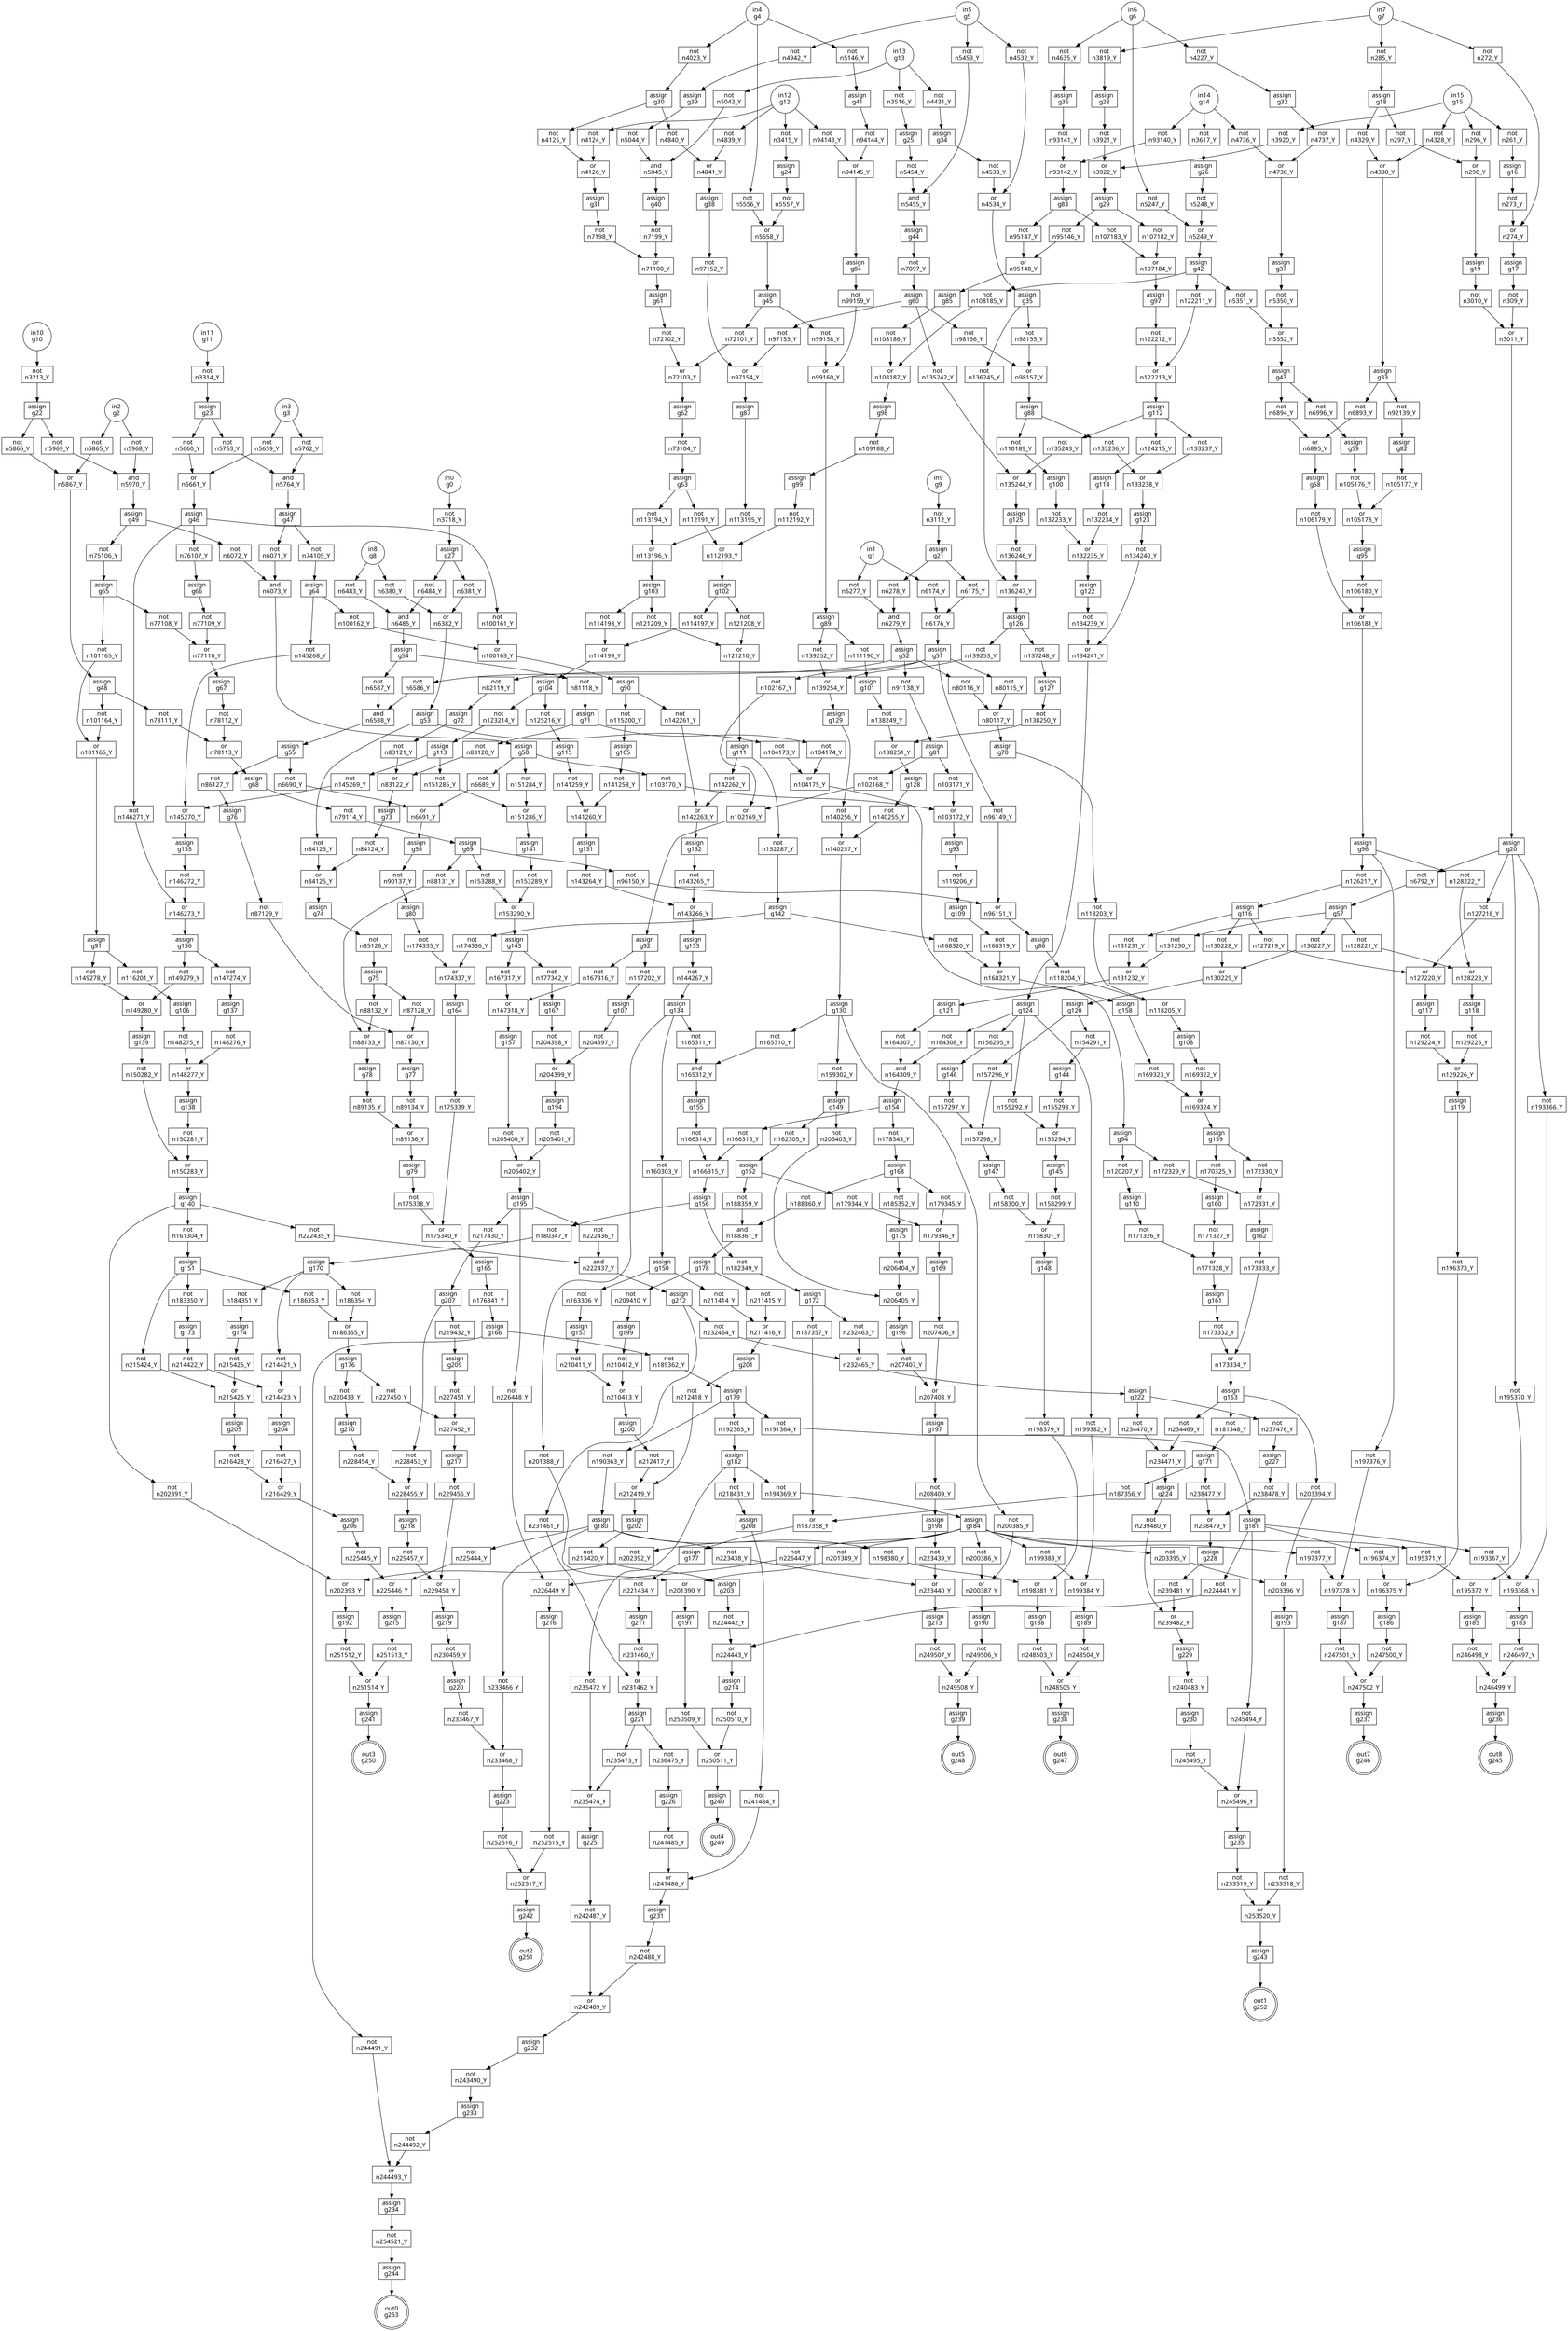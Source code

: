 digraph circuit {
    node[style=filled, fillcolor=white, shape=rect, fontname=geneva]
    g0 [label="in0\ng0", shape=circle, fillcolor=white]
    g1 [label="in1\ng1", shape=circle, fillcolor=white]
    g2 [label="in2\ng2", shape=circle, fillcolor=white]
    g3 [label="in3\ng3", shape=circle, fillcolor=white]
    g4 [label="in4\ng4", shape=circle, fillcolor=white]
    g5 [label="in5\ng5", shape=circle, fillcolor=white]
    g6 [label="in6\ng6", shape=circle, fillcolor=white]
    g7 [label="in7\ng7", shape=circle, fillcolor=white]
    g8 [label="in8\ng8", shape=circle, fillcolor=white]
    g9 [label="in9\ng9", shape=circle, fillcolor=white]
    g10 [label="in10\ng10", shape=circle, fillcolor=white]
    g11 [label="in11\ng11", shape=circle, fillcolor=white]
    g12 [label="in12\ng12", shape=circle, fillcolor=white]
    g13 [label="in13\ng13", shape=circle, fillcolor=white]
    g14 [label="in14\ng14", shape=circle, fillcolor=white]
    g15 [label="in15\ng15", shape=circle, fillcolor=white]
    n164309_Y [label="and\nn164309_Y", fillcolor=white]
    n164309_Y [label="and\nn164309_Y", fillcolor=white]
    n165312_Y [label="and\nn165312_Y", fillcolor=white]
    n165312_Y [label="and\nn165312_Y", fillcolor=white]
    n188361_Y [label="and\nn188361_Y", fillcolor=white]
    n188361_Y [label="and\nn188361_Y", fillcolor=white]
    n222437_Y [label="and\nn222437_Y", fillcolor=white]
    n222437_Y [label="and\nn222437_Y", fillcolor=white]
    n5045_Y [label="and\nn5045_Y", fillcolor=white]
    n5045_Y [label="and\nn5045_Y", fillcolor=white]
    n5455_Y [label="and\nn5455_Y", fillcolor=white]
    n5455_Y [label="and\nn5455_Y", fillcolor=white]
    n5764_Y [label="and\nn5764_Y", fillcolor=white]
    n5764_Y [label="and\nn5764_Y", fillcolor=white]
    n5970_Y [label="and\nn5970_Y", fillcolor=white]
    n5970_Y [label="and\nn5970_Y", fillcolor=white]
    n6073_Y [label="and\nn6073_Y", fillcolor=white]
    n6073_Y [label="and\nn6073_Y", fillcolor=white]
    n6279_Y [label="and\nn6279_Y", fillcolor=white]
    n6279_Y [label="and\nn6279_Y", fillcolor=white]
    n6485_Y [label="and\nn6485_Y", fillcolor=white]
    n6485_Y [label="and\nn6485_Y", fillcolor=white]
    n6588_Y [label="and\nn6588_Y", fillcolor=white]
    n6588_Y [label="and\nn6588_Y", fillcolor=white]
    n100161_Y [label="not\nn100161_Y", fillcolor=white]
    n100162_Y [label="not\nn100162_Y", fillcolor=white]
    n101164_Y [label="not\nn101164_Y", fillcolor=white]
    n101165_Y [label="not\nn101165_Y", fillcolor=white]
    n102167_Y [label="not\nn102167_Y", fillcolor=white]
    n102168_Y [label="not\nn102168_Y", fillcolor=white]
    n103170_Y [label="not\nn103170_Y", fillcolor=white]
    n103171_Y [label="not\nn103171_Y", fillcolor=white]
    n104173_Y [label="not\nn104173_Y", fillcolor=white]
    n104174_Y [label="not\nn104174_Y", fillcolor=white]
    n105176_Y [label="not\nn105176_Y", fillcolor=white]
    n105177_Y [label="not\nn105177_Y", fillcolor=white]
    n106179_Y [label="not\nn106179_Y", fillcolor=white]
    n106180_Y [label="not\nn106180_Y", fillcolor=white]
    n107182_Y [label="not\nn107182_Y", fillcolor=white]
    n107183_Y [label="not\nn107183_Y", fillcolor=white]
    n108185_Y [label="not\nn108185_Y", fillcolor=white]
    n108186_Y [label="not\nn108186_Y", fillcolor=white]
    n109188_Y [label="not\nn109188_Y", fillcolor=white]
    n110189_Y [label="not\nn110189_Y", fillcolor=white]
    n111190_Y [label="not\nn111190_Y", fillcolor=white]
    n112191_Y [label="not\nn112191_Y", fillcolor=white]
    n112192_Y [label="not\nn112192_Y", fillcolor=white]
    n113194_Y [label="not\nn113194_Y", fillcolor=white]
    n113195_Y [label="not\nn113195_Y", fillcolor=white]
    n114197_Y [label="not\nn114197_Y", fillcolor=white]
    n114198_Y [label="not\nn114198_Y", fillcolor=white]
    n115200_Y [label="not\nn115200_Y", fillcolor=white]
    n116201_Y [label="not\nn116201_Y", fillcolor=white]
    n117202_Y [label="not\nn117202_Y", fillcolor=white]
    n118203_Y [label="not\nn118203_Y", fillcolor=white]
    n118204_Y [label="not\nn118204_Y", fillcolor=white]
    n119206_Y [label="not\nn119206_Y", fillcolor=white]
    n120207_Y [label="not\nn120207_Y", fillcolor=white]
    n121208_Y [label="not\nn121208_Y", fillcolor=white]
    n121209_Y [label="not\nn121209_Y", fillcolor=white]
    n122211_Y [label="not\nn122211_Y", fillcolor=white]
    n122212_Y [label="not\nn122212_Y", fillcolor=white]
    n123214_Y [label="not\nn123214_Y", fillcolor=white]
    n124215_Y [label="not\nn124215_Y", fillcolor=white]
    n125216_Y [label="not\nn125216_Y", fillcolor=white]
    n126217_Y [label="not\nn126217_Y", fillcolor=white]
    n127218_Y [label="not\nn127218_Y", fillcolor=white]
    n127219_Y [label="not\nn127219_Y", fillcolor=white]
    n128221_Y [label="not\nn128221_Y", fillcolor=white]
    n128222_Y [label="not\nn128222_Y", fillcolor=white]
    n129224_Y [label="not\nn129224_Y", fillcolor=white]
    n129225_Y [label="not\nn129225_Y", fillcolor=white]
    n130227_Y [label="not\nn130227_Y", fillcolor=white]
    n130228_Y [label="not\nn130228_Y", fillcolor=white]
    n131230_Y [label="not\nn131230_Y", fillcolor=white]
    n131231_Y [label="not\nn131231_Y", fillcolor=white]
    n132233_Y [label="not\nn132233_Y", fillcolor=white]
    n132234_Y [label="not\nn132234_Y", fillcolor=white]
    n133236_Y [label="not\nn133236_Y", fillcolor=white]
    n133237_Y [label="not\nn133237_Y", fillcolor=white]
    n134239_Y [label="not\nn134239_Y", fillcolor=white]
    n134240_Y [label="not\nn134240_Y", fillcolor=white]
    n135242_Y [label="not\nn135242_Y", fillcolor=white]
    n135243_Y [label="not\nn135243_Y", fillcolor=white]
    n136245_Y [label="not\nn136245_Y", fillcolor=white]
    n136246_Y [label="not\nn136246_Y", fillcolor=white]
    n137248_Y [label="not\nn137248_Y", fillcolor=white]
    n138249_Y [label="not\nn138249_Y", fillcolor=white]
    n138250_Y [label="not\nn138250_Y", fillcolor=white]
    n139252_Y [label="not\nn139252_Y", fillcolor=white]
    n139253_Y [label="not\nn139253_Y", fillcolor=white]
    n140255_Y [label="not\nn140255_Y", fillcolor=white]
    n140256_Y [label="not\nn140256_Y", fillcolor=white]
    n141258_Y [label="not\nn141258_Y", fillcolor=white]
    n141259_Y [label="not\nn141259_Y", fillcolor=white]
    n142261_Y [label="not\nn142261_Y", fillcolor=white]
    n142262_Y [label="not\nn142262_Y", fillcolor=white]
    n143264_Y [label="not\nn143264_Y", fillcolor=white]
    n143265_Y [label="not\nn143265_Y", fillcolor=white]
    n144267_Y [label="not\nn144267_Y", fillcolor=white]
    n145268_Y [label="not\nn145268_Y", fillcolor=white]
    n145269_Y [label="not\nn145269_Y", fillcolor=white]
    n146271_Y [label="not\nn146271_Y", fillcolor=white]
    n146272_Y [label="not\nn146272_Y", fillcolor=white]
    n147274_Y [label="not\nn147274_Y", fillcolor=white]
    n148275_Y [label="not\nn148275_Y", fillcolor=white]
    n148276_Y [label="not\nn148276_Y", fillcolor=white]
    n149278_Y [label="not\nn149278_Y", fillcolor=white]
    n149279_Y [label="not\nn149279_Y", fillcolor=white]
    n150281_Y [label="not\nn150281_Y", fillcolor=white]
    n150282_Y [label="not\nn150282_Y", fillcolor=white]
    n151284_Y [label="not\nn151284_Y", fillcolor=white]
    n151285_Y [label="not\nn151285_Y", fillcolor=white]
    n152287_Y [label="not\nn152287_Y", fillcolor=white]
    n153288_Y [label="not\nn153288_Y", fillcolor=white]
    n153289_Y [label="not\nn153289_Y", fillcolor=white]
    n154291_Y [label="not\nn154291_Y", fillcolor=white]
    n155292_Y [label="not\nn155292_Y", fillcolor=white]
    n155293_Y [label="not\nn155293_Y", fillcolor=white]
    n156295_Y [label="not\nn156295_Y", fillcolor=white]
    n157296_Y [label="not\nn157296_Y", fillcolor=white]
    n157297_Y [label="not\nn157297_Y", fillcolor=white]
    n158299_Y [label="not\nn158299_Y", fillcolor=white]
    n158300_Y [label="not\nn158300_Y", fillcolor=white]
    n159302_Y [label="not\nn159302_Y", fillcolor=white]
    n160303_Y [label="not\nn160303_Y", fillcolor=white]
    n161304_Y [label="not\nn161304_Y", fillcolor=white]
    n162305_Y [label="not\nn162305_Y", fillcolor=white]
    n163306_Y [label="not\nn163306_Y", fillcolor=white]
    n164307_Y [label="not\nn164307_Y", fillcolor=white]
    n164308_Y [label="not\nn164308_Y", fillcolor=white]
    n165310_Y [label="not\nn165310_Y", fillcolor=white]
    n165311_Y [label="not\nn165311_Y", fillcolor=white]
    n166313_Y [label="not\nn166313_Y", fillcolor=white]
    n166314_Y [label="not\nn166314_Y", fillcolor=white]
    n167316_Y [label="not\nn167316_Y", fillcolor=white]
    n167317_Y [label="not\nn167317_Y", fillcolor=white]
    n168319_Y [label="not\nn168319_Y", fillcolor=white]
    n168320_Y [label="not\nn168320_Y", fillcolor=white]
    n169322_Y [label="not\nn169322_Y", fillcolor=white]
    n169323_Y [label="not\nn169323_Y", fillcolor=white]
    n170325_Y [label="not\nn170325_Y", fillcolor=white]
    n171326_Y [label="not\nn171326_Y", fillcolor=white]
    n171327_Y [label="not\nn171327_Y", fillcolor=white]
    n172329_Y [label="not\nn172329_Y", fillcolor=white]
    n172330_Y [label="not\nn172330_Y", fillcolor=white]
    n173332_Y [label="not\nn173332_Y", fillcolor=white]
    n173333_Y [label="not\nn173333_Y", fillcolor=white]
    n174335_Y [label="not\nn174335_Y", fillcolor=white]
    n174336_Y [label="not\nn174336_Y", fillcolor=white]
    n175338_Y [label="not\nn175338_Y", fillcolor=white]
    n175339_Y [label="not\nn175339_Y", fillcolor=white]
    n176341_Y [label="not\nn176341_Y", fillcolor=white]
    n177342_Y [label="not\nn177342_Y", fillcolor=white]
    n178343_Y [label="not\nn178343_Y", fillcolor=white]
    n179344_Y [label="not\nn179344_Y", fillcolor=white]
    n179345_Y [label="not\nn179345_Y", fillcolor=white]
    n180347_Y [label="not\nn180347_Y", fillcolor=white]
    n181348_Y [label="not\nn181348_Y", fillcolor=white]
    n182349_Y [label="not\nn182349_Y", fillcolor=white]
    n183350_Y [label="not\nn183350_Y", fillcolor=white]
    n184351_Y [label="not\nn184351_Y", fillcolor=white]
    n185352_Y [label="not\nn185352_Y", fillcolor=white]
    n186353_Y [label="not\nn186353_Y", fillcolor=white]
    n186354_Y [label="not\nn186354_Y", fillcolor=white]
    n187356_Y [label="not\nn187356_Y", fillcolor=white]
    n187357_Y [label="not\nn187357_Y", fillcolor=white]
    n188359_Y [label="not\nn188359_Y", fillcolor=white]
    n188360_Y [label="not\nn188360_Y", fillcolor=white]
    n189362_Y [label="not\nn189362_Y", fillcolor=white]
    n190363_Y [label="not\nn190363_Y", fillcolor=white]
    n191364_Y [label="not\nn191364_Y", fillcolor=white]
    n192365_Y [label="not\nn192365_Y", fillcolor=white]
    n193366_Y [label="not\nn193366_Y", fillcolor=white]
    n193367_Y [label="not\nn193367_Y", fillcolor=white]
    n194369_Y [label="not\nn194369_Y", fillcolor=white]
    n195370_Y [label="not\nn195370_Y", fillcolor=white]
    n195371_Y [label="not\nn195371_Y", fillcolor=white]
    n196373_Y [label="not\nn196373_Y", fillcolor=white]
    n196374_Y [label="not\nn196374_Y", fillcolor=white]
    n197376_Y [label="not\nn197376_Y", fillcolor=white]
    n197377_Y [label="not\nn197377_Y", fillcolor=white]
    n198379_Y [label="not\nn198379_Y", fillcolor=white]
    n198380_Y [label="not\nn198380_Y", fillcolor=white]
    n199382_Y [label="not\nn199382_Y", fillcolor=white]
    n199383_Y [label="not\nn199383_Y", fillcolor=white]
    n200385_Y [label="not\nn200385_Y", fillcolor=white]
    n200386_Y [label="not\nn200386_Y", fillcolor=white]
    n201388_Y [label="not\nn201388_Y", fillcolor=white]
    n201389_Y [label="not\nn201389_Y", fillcolor=white]
    n202391_Y [label="not\nn202391_Y", fillcolor=white]
    n202392_Y [label="not\nn202392_Y", fillcolor=white]
    n203394_Y [label="not\nn203394_Y", fillcolor=white]
    n203395_Y [label="not\nn203395_Y", fillcolor=white]
    n204397_Y [label="not\nn204397_Y", fillcolor=white]
    n204398_Y [label="not\nn204398_Y", fillcolor=white]
    n205400_Y [label="not\nn205400_Y", fillcolor=white]
    n205401_Y [label="not\nn205401_Y", fillcolor=white]
    n206403_Y [label="not\nn206403_Y", fillcolor=white]
    n206404_Y [label="not\nn206404_Y", fillcolor=white]
    n207406_Y [label="not\nn207406_Y", fillcolor=white]
    n207407_Y [label="not\nn207407_Y", fillcolor=white]
    n208409_Y [label="not\nn208409_Y", fillcolor=white]
    n209410_Y [label="not\nn209410_Y", fillcolor=white]
    n210411_Y [label="not\nn210411_Y", fillcolor=white]
    n210412_Y [label="not\nn210412_Y", fillcolor=white]
    n211414_Y [label="not\nn211414_Y", fillcolor=white]
    n211415_Y [label="not\nn211415_Y", fillcolor=white]
    n212417_Y [label="not\nn212417_Y", fillcolor=white]
    n212418_Y [label="not\nn212418_Y", fillcolor=white]
    n213420_Y [label="not\nn213420_Y", fillcolor=white]
    n214421_Y [label="not\nn214421_Y", fillcolor=white]
    n214422_Y [label="not\nn214422_Y", fillcolor=white]
    n215424_Y [label="not\nn215424_Y", fillcolor=white]
    n215425_Y [label="not\nn215425_Y", fillcolor=white]
    n216427_Y [label="not\nn216427_Y", fillcolor=white]
    n216428_Y [label="not\nn216428_Y", fillcolor=white]
    n217430_Y [label="not\nn217430_Y", fillcolor=white]
    n218431_Y [label="not\nn218431_Y", fillcolor=white]
    n219432_Y [label="not\nn219432_Y", fillcolor=white]
    n220433_Y [label="not\nn220433_Y", fillcolor=white]
    n221434_Y [label="not\nn221434_Y", fillcolor=white]
    n222435_Y [label="not\nn222435_Y", fillcolor=white]
    n222436_Y [label="not\nn222436_Y", fillcolor=white]
    n223438_Y [label="not\nn223438_Y", fillcolor=white]
    n223439_Y [label="not\nn223439_Y", fillcolor=white]
    n224441_Y [label="not\nn224441_Y", fillcolor=white]
    n224442_Y [label="not\nn224442_Y", fillcolor=white]
    n225444_Y [label="not\nn225444_Y", fillcolor=white]
    n225445_Y [label="not\nn225445_Y", fillcolor=white]
    n226447_Y [label="not\nn226447_Y", fillcolor=white]
    n226448_Y [label="not\nn226448_Y", fillcolor=white]
    n227450_Y [label="not\nn227450_Y", fillcolor=white]
    n227451_Y [label="not\nn227451_Y", fillcolor=white]
    n228453_Y [label="not\nn228453_Y", fillcolor=white]
    n228454_Y [label="not\nn228454_Y", fillcolor=white]
    n229456_Y [label="not\nn229456_Y", fillcolor=white]
    n229457_Y [label="not\nn229457_Y", fillcolor=white]
    n230459_Y [label="not\nn230459_Y", fillcolor=white]
    n231460_Y [label="not\nn231460_Y", fillcolor=white]
    n231461_Y [label="not\nn231461_Y", fillcolor=white]
    n232463_Y [label="not\nn232463_Y", fillcolor=white]
    n232464_Y [label="not\nn232464_Y", fillcolor=white]
    n233466_Y [label="not\nn233466_Y", fillcolor=white]
    n233467_Y [label="not\nn233467_Y", fillcolor=white]
    n234469_Y [label="not\nn234469_Y", fillcolor=white]
    n234470_Y [label="not\nn234470_Y", fillcolor=white]
    n235472_Y [label="not\nn235472_Y", fillcolor=white]
    n235473_Y [label="not\nn235473_Y", fillcolor=white]
    n236475_Y [label="not\nn236475_Y", fillcolor=white]
    n237476_Y [label="not\nn237476_Y", fillcolor=white]
    n238477_Y [label="not\nn238477_Y", fillcolor=white]
    n238478_Y [label="not\nn238478_Y", fillcolor=white]
    n239480_Y [label="not\nn239480_Y", fillcolor=white]
    n239481_Y [label="not\nn239481_Y", fillcolor=white]
    n240483_Y [label="not\nn240483_Y", fillcolor=white]
    n241484_Y [label="not\nn241484_Y", fillcolor=white]
    n241485_Y [label="not\nn241485_Y", fillcolor=white]
    n242487_Y [label="not\nn242487_Y", fillcolor=white]
    n242488_Y [label="not\nn242488_Y", fillcolor=white]
    n243490_Y [label="not\nn243490_Y", fillcolor=white]
    n244491_Y [label="not\nn244491_Y", fillcolor=white]
    n244492_Y [label="not\nn244492_Y", fillcolor=white]
    n245494_Y [label="not\nn245494_Y", fillcolor=white]
    n245495_Y [label="not\nn245495_Y", fillcolor=white]
    n246497_Y [label="not\nn246497_Y", fillcolor=white]
    n246498_Y [label="not\nn246498_Y", fillcolor=white]
    n247500_Y [label="not\nn247500_Y", fillcolor=white]
    n247501_Y [label="not\nn247501_Y", fillcolor=white]
    n248503_Y [label="not\nn248503_Y", fillcolor=white]
    n248504_Y [label="not\nn248504_Y", fillcolor=white]
    n249506_Y [label="not\nn249506_Y", fillcolor=white]
    n249507_Y [label="not\nn249507_Y", fillcolor=white]
    n250509_Y [label="not\nn250509_Y", fillcolor=white]
    n250510_Y [label="not\nn250510_Y", fillcolor=white]
    n251512_Y [label="not\nn251512_Y", fillcolor=white]
    n251513_Y [label="not\nn251513_Y", fillcolor=white]
    n252515_Y [label="not\nn252515_Y", fillcolor=white]
    n252516_Y [label="not\nn252516_Y", fillcolor=white]
    n253518_Y [label="not\nn253518_Y", fillcolor=white]
    n253519_Y [label="not\nn253519_Y", fillcolor=white]
    n254521_Y [label="not\nn254521_Y", fillcolor=white]
    n261_Y [label="not\nn261_Y", fillcolor=white]
    n272_Y [label="not\nn272_Y", fillcolor=white]
    n273_Y [label="not\nn273_Y", fillcolor=white]
    n285_Y [label="not\nn285_Y", fillcolor=white]
    n296_Y [label="not\nn296_Y", fillcolor=white]
    n297_Y [label="not\nn297_Y", fillcolor=white]
    n3010_Y [label="not\nn3010_Y", fillcolor=white]
    n309_Y [label="not\nn309_Y", fillcolor=white]
    n3112_Y [label="not\nn3112_Y", fillcolor=white]
    n3213_Y [label="not\nn3213_Y", fillcolor=white]
    n3314_Y [label="not\nn3314_Y", fillcolor=white]
    n3415_Y [label="not\nn3415_Y", fillcolor=white]
    n3516_Y [label="not\nn3516_Y", fillcolor=white]
    n3617_Y [label="not\nn3617_Y", fillcolor=white]
    n3718_Y [label="not\nn3718_Y", fillcolor=white]
    n3819_Y [label="not\nn3819_Y", fillcolor=white]
    n3920_Y [label="not\nn3920_Y", fillcolor=white]
    n3921_Y [label="not\nn3921_Y", fillcolor=white]
    n4023_Y [label="not\nn4023_Y", fillcolor=white]
    n4124_Y [label="not\nn4124_Y", fillcolor=white]
    n4125_Y [label="not\nn4125_Y", fillcolor=white]
    n4227_Y [label="not\nn4227_Y", fillcolor=white]
    n4328_Y [label="not\nn4328_Y", fillcolor=white]
    n4329_Y [label="not\nn4329_Y", fillcolor=white]
    n4431_Y [label="not\nn4431_Y", fillcolor=white]
    n4532_Y [label="not\nn4532_Y", fillcolor=white]
    n4533_Y [label="not\nn4533_Y", fillcolor=white]
    n4635_Y [label="not\nn4635_Y", fillcolor=white]
    n4736_Y [label="not\nn4736_Y", fillcolor=white]
    n4737_Y [label="not\nn4737_Y", fillcolor=white]
    n4839_Y [label="not\nn4839_Y", fillcolor=white]
    n4840_Y [label="not\nn4840_Y", fillcolor=white]
    n4942_Y [label="not\nn4942_Y", fillcolor=white]
    n5043_Y [label="not\nn5043_Y", fillcolor=white]
    n5044_Y [label="not\nn5044_Y", fillcolor=white]
    n5146_Y [label="not\nn5146_Y", fillcolor=white]
    n5247_Y [label="not\nn5247_Y", fillcolor=white]
    n5248_Y [label="not\nn5248_Y", fillcolor=white]
    n5350_Y [label="not\nn5350_Y", fillcolor=white]
    n5351_Y [label="not\nn5351_Y", fillcolor=white]
    n5453_Y [label="not\nn5453_Y", fillcolor=white]
    n5454_Y [label="not\nn5454_Y", fillcolor=white]
    n5556_Y [label="not\nn5556_Y", fillcolor=white]
    n5557_Y [label="not\nn5557_Y", fillcolor=white]
    n5659_Y [label="not\nn5659_Y", fillcolor=white]
    n5660_Y [label="not\nn5660_Y", fillcolor=white]
    n5762_Y [label="not\nn5762_Y", fillcolor=white]
    n5763_Y [label="not\nn5763_Y", fillcolor=white]
    n5865_Y [label="not\nn5865_Y", fillcolor=white]
    n5866_Y [label="not\nn5866_Y", fillcolor=white]
    n5968_Y [label="not\nn5968_Y", fillcolor=white]
    n5969_Y [label="not\nn5969_Y", fillcolor=white]
    n6071_Y [label="not\nn6071_Y", fillcolor=white]
    n6072_Y [label="not\nn6072_Y", fillcolor=white]
    n6174_Y [label="not\nn6174_Y", fillcolor=white]
    n6175_Y [label="not\nn6175_Y", fillcolor=white]
    n6277_Y [label="not\nn6277_Y", fillcolor=white]
    n6278_Y [label="not\nn6278_Y", fillcolor=white]
    n6380_Y [label="not\nn6380_Y", fillcolor=white]
    n6381_Y [label="not\nn6381_Y", fillcolor=white]
    n6483_Y [label="not\nn6483_Y", fillcolor=white]
    n6484_Y [label="not\nn6484_Y", fillcolor=white]
    n6586_Y [label="not\nn6586_Y", fillcolor=white]
    n6587_Y [label="not\nn6587_Y", fillcolor=white]
    n6689_Y [label="not\nn6689_Y", fillcolor=white]
    n6690_Y [label="not\nn6690_Y", fillcolor=white]
    n6792_Y [label="not\nn6792_Y", fillcolor=white]
    n6893_Y [label="not\nn6893_Y", fillcolor=white]
    n6894_Y [label="not\nn6894_Y", fillcolor=white]
    n6996_Y [label="not\nn6996_Y", fillcolor=white]
    n7097_Y [label="not\nn7097_Y", fillcolor=white]
    n7198_Y [label="not\nn7198_Y", fillcolor=white]
    n7199_Y [label="not\nn7199_Y", fillcolor=white]
    n72101_Y [label="not\nn72101_Y", fillcolor=white]
    n72102_Y [label="not\nn72102_Y", fillcolor=white]
    n73104_Y [label="not\nn73104_Y", fillcolor=white]
    n74105_Y [label="not\nn74105_Y", fillcolor=white]
    n75106_Y [label="not\nn75106_Y", fillcolor=white]
    n76107_Y [label="not\nn76107_Y", fillcolor=white]
    n77108_Y [label="not\nn77108_Y", fillcolor=white]
    n77109_Y [label="not\nn77109_Y", fillcolor=white]
    n78111_Y [label="not\nn78111_Y", fillcolor=white]
    n78112_Y [label="not\nn78112_Y", fillcolor=white]
    n79114_Y [label="not\nn79114_Y", fillcolor=white]
    n80115_Y [label="not\nn80115_Y", fillcolor=white]
    n80116_Y [label="not\nn80116_Y", fillcolor=white]
    n81118_Y [label="not\nn81118_Y", fillcolor=white]
    n82119_Y [label="not\nn82119_Y", fillcolor=white]
    n83120_Y [label="not\nn83120_Y", fillcolor=white]
    n83121_Y [label="not\nn83121_Y", fillcolor=white]
    n84123_Y [label="not\nn84123_Y", fillcolor=white]
    n84124_Y [label="not\nn84124_Y", fillcolor=white]
    n85126_Y [label="not\nn85126_Y", fillcolor=white]
    n86127_Y [label="not\nn86127_Y", fillcolor=white]
    n87128_Y [label="not\nn87128_Y", fillcolor=white]
    n87129_Y [label="not\nn87129_Y", fillcolor=white]
    n88131_Y [label="not\nn88131_Y", fillcolor=white]
    n88132_Y [label="not\nn88132_Y", fillcolor=white]
    n89134_Y [label="not\nn89134_Y", fillcolor=white]
    n89135_Y [label="not\nn89135_Y", fillcolor=white]
    n90137_Y [label="not\nn90137_Y", fillcolor=white]
    n91138_Y [label="not\nn91138_Y", fillcolor=white]
    n92139_Y [label="not\nn92139_Y", fillcolor=white]
    n93140_Y [label="not\nn93140_Y", fillcolor=white]
    n93141_Y [label="not\nn93141_Y", fillcolor=white]
    n94143_Y [label="not\nn94143_Y", fillcolor=white]
    n94144_Y [label="not\nn94144_Y", fillcolor=white]
    n95146_Y [label="not\nn95146_Y", fillcolor=white]
    n95147_Y [label="not\nn95147_Y", fillcolor=white]
    n96149_Y [label="not\nn96149_Y", fillcolor=white]
    n96150_Y [label="not\nn96150_Y", fillcolor=white]
    n97152_Y [label="not\nn97152_Y", fillcolor=white]
    n97153_Y [label="not\nn97153_Y", fillcolor=white]
    n98155_Y [label="not\nn98155_Y", fillcolor=white]
    n98156_Y [label="not\nn98156_Y", fillcolor=white]
    n99158_Y [label="not\nn99158_Y", fillcolor=white]
    n99159_Y [label="not\nn99159_Y", fillcolor=white]
    n100163_Y [label="or\nn100163_Y", fillcolor=white]
    n100163_Y [label="or\nn100163_Y", fillcolor=white]
    n101166_Y [label="or\nn101166_Y", fillcolor=white]
    n101166_Y [label="or\nn101166_Y", fillcolor=white]
    n102169_Y [label="or\nn102169_Y", fillcolor=white]
    n102169_Y [label="or\nn102169_Y", fillcolor=white]
    n103172_Y [label="or\nn103172_Y", fillcolor=white]
    n103172_Y [label="or\nn103172_Y", fillcolor=white]
    n104175_Y [label="or\nn104175_Y", fillcolor=white]
    n104175_Y [label="or\nn104175_Y", fillcolor=white]
    n105178_Y [label="or\nn105178_Y", fillcolor=white]
    n105178_Y [label="or\nn105178_Y", fillcolor=white]
    n106181_Y [label="or\nn106181_Y", fillcolor=white]
    n106181_Y [label="or\nn106181_Y", fillcolor=white]
    n107184_Y [label="or\nn107184_Y", fillcolor=white]
    n107184_Y [label="or\nn107184_Y", fillcolor=white]
    n108187_Y [label="or\nn108187_Y", fillcolor=white]
    n108187_Y [label="or\nn108187_Y", fillcolor=white]
    n112193_Y [label="or\nn112193_Y", fillcolor=white]
    n112193_Y [label="or\nn112193_Y", fillcolor=white]
    n113196_Y [label="or\nn113196_Y", fillcolor=white]
    n113196_Y [label="or\nn113196_Y", fillcolor=white]
    n114199_Y [label="or\nn114199_Y", fillcolor=white]
    n114199_Y [label="or\nn114199_Y", fillcolor=white]
    n118205_Y [label="or\nn118205_Y", fillcolor=white]
    n118205_Y [label="or\nn118205_Y", fillcolor=white]
    n121210_Y [label="or\nn121210_Y", fillcolor=white]
    n121210_Y [label="or\nn121210_Y", fillcolor=white]
    n122213_Y [label="or\nn122213_Y", fillcolor=white]
    n122213_Y [label="or\nn122213_Y", fillcolor=white]
    n127220_Y [label="or\nn127220_Y", fillcolor=white]
    n127220_Y [label="or\nn127220_Y", fillcolor=white]
    n128223_Y [label="or\nn128223_Y", fillcolor=white]
    n128223_Y [label="or\nn128223_Y", fillcolor=white]
    n129226_Y [label="or\nn129226_Y", fillcolor=white]
    n129226_Y [label="or\nn129226_Y", fillcolor=white]
    n130229_Y [label="or\nn130229_Y", fillcolor=white]
    n130229_Y [label="or\nn130229_Y", fillcolor=white]
    n131232_Y [label="or\nn131232_Y", fillcolor=white]
    n131232_Y [label="or\nn131232_Y", fillcolor=white]
    n132235_Y [label="or\nn132235_Y", fillcolor=white]
    n132235_Y [label="or\nn132235_Y", fillcolor=white]
    n133238_Y [label="or\nn133238_Y", fillcolor=white]
    n133238_Y [label="or\nn133238_Y", fillcolor=white]
    n134241_Y [label="or\nn134241_Y", fillcolor=white]
    n134241_Y [label="or\nn134241_Y", fillcolor=white]
    n135244_Y [label="or\nn135244_Y", fillcolor=white]
    n135244_Y [label="or\nn135244_Y", fillcolor=white]
    n136247_Y [label="or\nn136247_Y", fillcolor=white]
    n136247_Y [label="or\nn136247_Y", fillcolor=white]
    n138251_Y [label="or\nn138251_Y", fillcolor=white]
    n138251_Y [label="or\nn138251_Y", fillcolor=white]
    n139254_Y [label="or\nn139254_Y", fillcolor=white]
    n139254_Y [label="or\nn139254_Y", fillcolor=white]
    n140257_Y [label="or\nn140257_Y", fillcolor=white]
    n140257_Y [label="or\nn140257_Y", fillcolor=white]
    n141260_Y [label="or\nn141260_Y", fillcolor=white]
    n141260_Y [label="or\nn141260_Y", fillcolor=white]
    n142263_Y [label="or\nn142263_Y", fillcolor=white]
    n142263_Y [label="or\nn142263_Y", fillcolor=white]
    n143266_Y [label="or\nn143266_Y", fillcolor=white]
    n143266_Y [label="or\nn143266_Y", fillcolor=white]
    n145270_Y [label="or\nn145270_Y", fillcolor=white]
    n145270_Y [label="or\nn145270_Y", fillcolor=white]
    n146273_Y [label="or\nn146273_Y", fillcolor=white]
    n146273_Y [label="or\nn146273_Y", fillcolor=white]
    n148277_Y [label="or\nn148277_Y", fillcolor=white]
    n148277_Y [label="or\nn148277_Y", fillcolor=white]
    n149280_Y [label="or\nn149280_Y", fillcolor=white]
    n149280_Y [label="or\nn149280_Y", fillcolor=white]
    n150283_Y [label="or\nn150283_Y", fillcolor=white]
    n150283_Y [label="or\nn150283_Y", fillcolor=white]
    n151286_Y [label="or\nn151286_Y", fillcolor=white]
    n151286_Y [label="or\nn151286_Y", fillcolor=white]
    n153290_Y [label="or\nn153290_Y", fillcolor=white]
    n153290_Y [label="or\nn153290_Y", fillcolor=white]
    n155294_Y [label="or\nn155294_Y", fillcolor=white]
    n155294_Y [label="or\nn155294_Y", fillcolor=white]
    n157298_Y [label="or\nn157298_Y", fillcolor=white]
    n157298_Y [label="or\nn157298_Y", fillcolor=white]
    n158301_Y [label="or\nn158301_Y", fillcolor=white]
    n158301_Y [label="or\nn158301_Y", fillcolor=white]
    n166315_Y [label="or\nn166315_Y", fillcolor=white]
    n166315_Y [label="or\nn166315_Y", fillcolor=white]
    n167318_Y [label="or\nn167318_Y", fillcolor=white]
    n167318_Y [label="or\nn167318_Y", fillcolor=white]
    n168321_Y [label="or\nn168321_Y", fillcolor=white]
    n168321_Y [label="or\nn168321_Y", fillcolor=white]
    n169324_Y [label="or\nn169324_Y", fillcolor=white]
    n169324_Y [label="or\nn169324_Y", fillcolor=white]
    n171328_Y [label="or\nn171328_Y", fillcolor=white]
    n171328_Y [label="or\nn171328_Y", fillcolor=white]
    n172331_Y [label="or\nn172331_Y", fillcolor=white]
    n172331_Y [label="or\nn172331_Y", fillcolor=white]
    n173334_Y [label="or\nn173334_Y", fillcolor=white]
    n173334_Y [label="or\nn173334_Y", fillcolor=white]
    n174337_Y [label="or\nn174337_Y", fillcolor=white]
    n174337_Y [label="or\nn174337_Y", fillcolor=white]
    n175340_Y [label="or\nn175340_Y", fillcolor=white]
    n175340_Y [label="or\nn175340_Y", fillcolor=white]
    n179346_Y [label="or\nn179346_Y", fillcolor=white]
    n179346_Y [label="or\nn179346_Y", fillcolor=white]
    n186355_Y [label="or\nn186355_Y", fillcolor=white]
    n186355_Y [label="or\nn186355_Y", fillcolor=white]
    n187358_Y [label="or\nn187358_Y", fillcolor=white]
    n187358_Y [label="or\nn187358_Y", fillcolor=white]
    n193368_Y [label="or\nn193368_Y", fillcolor=white]
    n193368_Y [label="or\nn193368_Y", fillcolor=white]
    n195372_Y [label="or\nn195372_Y", fillcolor=white]
    n195372_Y [label="or\nn195372_Y", fillcolor=white]
    n196375_Y [label="or\nn196375_Y", fillcolor=white]
    n196375_Y [label="or\nn196375_Y", fillcolor=white]
    n197378_Y [label="or\nn197378_Y", fillcolor=white]
    n197378_Y [label="or\nn197378_Y", fillcolor=white]
    n198381_Y [label="or\nn198381_Y", fillcolor=white]
    n198381_Y [label="or\nn198381_Y", fillcolor=white]
    n199384_Y [label="or\nn199384_Y", fillcolor=white]
    n199384_Y [label="or\nn199384_Y", fillcolor=white]
    n200387_Y [label="or\nn200387_Y", fillcolor=white]
    n200387_Y [label="or\nn200387_Y", fillcolor=white]
    n201390_Y [label="or\nn201390_Y", fillcolor=white]
    n201390_Y [label="or\nn201390_Y", fillcolor=white]
    n202393_Y [label="or\nn202393_Y", fillcolor=white]
    n202393_Y [label="or\nn202393_Y", fillcolor=white]
    n203396_Y [label="or\nn203396_Y", fillcolor=white]
    n203396_Y [label="or\nn203396_Y", fillcolor=white]
    n204399_Y [label="or\nn204399_Y", fillcolor=white]
    n204399_Y [label="or\nn204399_Y", fillcolor=white]
    n205402_Y [label="or\nn205402_Y", fillcolor=white]
    n205402_Y [label="or\nn205402_Y", fillcolor=white]
    n206405_Y [label="or\nn206405_Y", fillcolor=white]
    n206405_Y [label="or\nn206405_Y", fillcolor=white]
    n207408_Y [label="or\nn207408_Y", fillcolor=white]
    n207408_Y [label="or\nn207408_Y", fillcolor=white]
    n210413_Y [label="or\nn210413_Y", fillcolor=white]
    n210413_Y [label="or\nn210413_Y", fillcolor=white]
    n211416_Y [label="or\nn211416_Y", fillcolor=white]
    n211416_Y [label="or\nn211416_Y", fillcolor=white]
    n212419_Y [label="or\nn212419_Y", fillcolor=white]
    n212419_Y [label="or\nn212419_Y", fillcolor=white]
    n214423_Y [label="or\nn214423_Y", fillcolor=white]
    n214423_Y [label="or\nn214423_Y", fillcolor=white]
    n215426_Y [label="or\nn215426_Y", fillcolor=white]
    n215426_Y [label="or\nn215426_Y", fillcolor=white]
    n216429_Y [label="or\nn216429_Y", fillcolor=white]
    n216429_Y [label="or\nn216429_Y", fillcolor=white]
    n223440_Y [label="or\nn223440_Y", fillcolor=white]
    n223440_Y [label="or\nn223440_Y", fillcolor=white]
    n224443_Y [label="or\nn224443_Y", fillcolor=white]
    n224443_Y [label="or\nn224443_Y", fillcolor=white]
    n225446_Y [label="or\nn225446_Y", fillcolor=white]
    n225446_Y [label="or\nn225446_Y", fillcolor=white]
    n226449_Y [label="or\nn226449_Y", fillcolor=white]
    n226449_Y [label="or\nn226449_Y", fillcolor=white]
    n227452_Y [label="or\nn227452_Y", fillcolor=white]
    n227452_Y [label="or\nn227452_Y", fillcolor=white]
    n228455_Y [label="or\nn228455_Y", fillcolor=white]
    n228455_Y [label="or\nn228455_Y", fillcolor=white]
    n229458_Y [label="or\nn229458_Y", fillcolor=white]
    n229458_Y [label="or\nn229458_Y", fillcolor=white]
    n231462_Y [label="or\nn231462_Y", fillcolor=white]
    n231462_Y [label="or\nn231462_Y", fillcolor=white]
    n232465_Y [label="or\nn232465_Y", fillcolor=white]
    n232465_Y [label="or\nn232465_Y", fillcolor=white]
    n233468_Y [label="or\nn233468_Y", fillcolor=white]
    n233468_Y [label="or\nn233468_Y", fillcolor=white]
    n234471_Y [label="or\nn234471_Y", fillcolor=white]
    n234471_Y [label="or\nn234471_Y", fillcolor=white]
    n235474_Y [label="or\nn235474_Y", fillcolor=white]
    n235474_Y [label="or\nn235474_Y", fillcolor=white]
    n238479_Y [label="or\nn238479_Y", fillcolor=white]
    n238479_Y [label="or\nn238479_Y", fillcolor=white]
    n239482_Y [label="or\nn239482_Y", fillcolor=white]
    n239482_Y [label="or\nn239482_Y", fillcolor=white]
    n241486_Y [label="or\nn241486_Y", fillcolor=white]
    n241486_Y [label="or\nn241486_Y", fillcolor=white]
    n242489_Y [label="or\nn242489_Y", fillcolor=white]
    n242489_Y [label="or\nn242489_Y", fillcolor=white]
    n244493_Y [label="or\nn244493_Y", fillcolor=white]
    n244493_Y [label="or\nn244493_Y", fillcolor=white]
    n245496_Y [label="or\nn245496_Y", fillcolor=white]
    n245496_Y [label="or\nn245496_Y", fillcolor=white]
    n246499_Y [label="or\nn246499_Y", fillcolor=white]
    n246499_Y [label="or\nn246499_Y", fillcolor=white]
    n247502_Y [label="or\nn247502_Y", fillcolor=white]
    n247502_Y [label="or\nn247502_Y", fillcolor=white]
    n248505_Y [label="or\nn248505_Y", fillcolor=white]
    n248505_Y [label="or\nn248505_Y", fillcolor=white]
    n249508_Y [label="or\nn249508_Y", fillcolor=white]
    n249508_Y [label="or\nn249508_Y", fillcolor=white]
    n250511_Y [label="or\nn250511_Y", fillcolor=white]
    n250511_Y [label="or\nn250511_Y", fillcolor=white]
    n251514_Y [label="or\nn251514_Y", fillcolor=white]
    n251514_Y [label="or\nn251514_Y", fillcolor=white]
    n252517_Y [label="or\nn252517_Y", fillcolor=white]
    n252517_Y [label="or\nn252517_Y", fillcolor=white]
    n253520_Y [label="or\nn253520_Y", fillcolor=white]
    n253520_Y [label="or\nn253520_Y", fillcolor=white]
    n274_Y [label="or\nn274_Y", fillcolor=white]
    n274_Y [label="or\nn274_Y", fillcolor=white]
    n298_Y [label="or\nn298_Y", fillcolor=white]
    n298_Y [label="or\nn298_Y", fillcolor=white]
    n3011_Y [label="or\nn3011_Y", fillcolor=white]
    n3011_Y [label="or\nn3011_Y", fillcolor=white]
    n3922_Y [label="or\nn3922_Y", fillcolor=white]
    n3922_Y [label="or\nn3922_Y", fillcolor=white]
    n4126_Y [label="or\nn4126_Y", fillcolor=white]
    n4126_Y [label="or\nn4126_Y", fillcolor=white]
    n4330_Y [label="or\nn4330_Y", fillcolor=white]
    n4330_Y [label="or\nn4330_Y", fillcolor=white]
    n4534_Y [label="or\nn4534_Y", fillcolor=white]
    n4534_Y [label="or\nn4534_Y", fillcolor=white]
    n4738_Y [label="or\nn4738_Y", fillcolor=white]
    n4738_Y [label="or\nn4738_Y", fillcolor=white]
    n4841_Y [label="or\nn4841_Y", fillcolor=white]
    n4841_Y [label="or\nn4841_Y", fillcolor=white]
    n5249_Y [label="or\nn5249_Y", fillcolor=white]
    n5249_Y [label="or\nn5249_Y", fillcolor=white]
    n5352_Y [label="or\nn5352_Y", fillcolor=white]
    n5352_Y [label="or\nn5352_Y", fillcolor=white]
    n5558_Y [label="or\nn5558_Y", fillcolor=white]
    n5558_Y [label="or\nn5558_Y", fillcolor=white]
    n5661_Y [label="or\nn5661_Y", fillcolor=white]
    n5661_Y [label="or\nn5661_Y", fillcolor=white]
    n5867_Y [label="or\nn5867_Y", fillcolor=white]
    n5867_Y [label="or\nn5867_Y", fillcolor=white]
    n6176_Y [label="or\nn6176_Y", fillcolor=white]
    n6176_Y [label="or\nn6176_Y", fillcolor=white]
    n6382_Y [label="or\nn6382_Y", fillcolor=white]
    n6382_Y [label="or\nn6382_Y", fillcolor=white]
    n6691_Y [label="or\nn6691_Y", fillcolor=white]
    n6691_Y [label="or\nn6691_Y", fillcolor=white]
    n6895_Y [label="or\nn6895_Y", fillcolor=white]
    n6895_Y [label="or\nn6895_Y", fillcolor=white]
    n71100_Y [label="or\nn71100_Y", fillcolor=white]
    n71100_Y [label="or\nn71100_Y", fillcolor=white]
    n72103_Y [label="or\nn72103_Y", fillcolor=white]
    n72103_Y [label="or\nn72103_Y", fillcolor=white]
    n77110_Y [label="or\nn77110_Y", fillcolor=white]
    n77110_Y [label="or\nn77110_Y", fillcolor=white]
    n78113_Y [label="or\nn78113_Y", fillcolor=white]
    n78113_Y [label="or\nn78113_Y", fillcolor=white]
    n80117_Y [label="or\nn80117_Y", fillcolor=white]
    n80117_Y [label="or\nn80117_Y", fillcolor=white]
    n83122_Y [label="or\nn83122_Y", fillcolor=white]
    n83122_Y [label="or\nn83122_Y", fillcolor=white]
    n84125_Y [label="or\nn84125_Y", fillcolor=white]
    n84125_Y [label="or\nn84125_Y", fillcolor=white]
    n87130_Y [label="or\nn87130_Y", fillcolor=white]
    n87130_Y [label="or\nn87130_Y", fillcolor=white]
    n88133_Y [label="or\nn88133_Y", fillcolor=white]
    n88133_Y [label="or\nn88133_Y", fillcolor=white]
    n89136_Y [label="or\nn89136_Y", fillcolor=white]
    n89136_Y [label="or\nn89136_Y", fillcolor=white]
    n93142_Y [label="or\nn93142_Y", fillcolor=white]
    n93142_Y [label="or\nn93142_Y", fillcolor=white]
    n94145_Y [label="or\nn94145_Y", fillcolor=white]
    n94145_Y [label="or\nn94145_Y", fillcolor=white]
    n95148_Y [label="or\nn95148_Y", fillcolor=white]
    n95148_Y [label="or\nn95148_Y", fillcolor=white]
    n96151_Y [label="or\nn96151_Y", fillcolor=white]
    n96151_Y [label="or\nn96151_Y", fillcolor=white]
    n97154_Y [label="or\nn97154_Y", fillcolor=white]
    n97154_Y [label="or\nn97154_Y", fillcolor=white]
    n98157_Y [label="or\nn98157_Y", fillcolor=white]
    n98157_Y [label="or\nn98157_Y", fillcolor=white]
    n99160_Y [label="or\nn99160_Y", fillcolor=white]
    n99160_Y [label="or\nn99160_Y", fillcolor=white]
    g16 [label="assign\ng16", fillcolor=white]
    g17 [label="assign\ng17", fillcolor=white]
    g18 [label="assign\ng18", fillcolor=white]
    g19 [label="assign\ng19", fillcolor=white]
    g20 [label="assign\ng20", fillcolor=white]
    g21 [label="assign\ng21", fillcolor=white]
    g22 [label="assign\ng22", fillcolor=white]
    g23 [label="assign\ng23", fillcolor=white]
    g24 [label="assign\ng24", fillcolor=white]
    g25 [label="assign\ng25", fillcolor=white]
    g26 [label="assign\ng26", fillcolor=white]
    g27 [label="assign\ng27", fillcolor=white]
    g28 [label="assign\ng28", fillcolor=white]
    g29 [label="assign\ng29", fillcolor=white]
    g30 [label="assign\ng30", fillcolor=white]
    g31 [label="assign\ng31", fillcolor=white]
    g32 [label="assign\ng32", fillcolor=white]
    g33 [label="assign\ng33", fillcolor=white]
    g34 [label="assign\ng34", fillcolor=white]
    g35 [label="assign\ng35", fillcolor=white]
    g36 [label="assign\ng36", fillcolor=white]
    g37 [label="assign\ng37", fillcolor=white]
    g38 [label="assign\ng38", fillcolor=white]
    g39 [label="assign\ng39", fillcolor=white]
    g40 [label="assign\ng40", fillcolor=white]
    g41 [label="assign\ng41", fillcolor=white]
    g42 [label="assign\ng42", fillcolor=white]
    g43 [label="assign\ng43", fillcolor=white]
    g44 [label="assign\ng44", fillcolor=white]
    g45 [label="assign\ng45", fillcolor=white]
    g46 [label="assign\ng46", fillcolor=white]
    g47 [label="assign\ng47", fillcolor=white]
    g48 [label="assign\ng48", fillcolor=white]
    g49 [label="assign\ng49", fillcolor=white]
    g50 [label="assign\ng50", fillcolor=white]
    g51 [label="assign\ng51", fillcolor=white]
    g52 [label="assign\ng52", fillcolor=white]
    g53 [label="assign\ng53", fillcolor=white]
    g54 [label="assign\ng54", fillcolor=white]
    g55 [label="assign\ng55", fillcolor=white]
    g56 [label="assign\ng56", fillcolor=white]
    g57 [label="assign\ng57", fillcolor=white]
    g58 [label="assign\ng58", fillcolor=white]
    g59 [label="assign\ng59", fillcolor=white]
    g60 [label="assign\ng60", fillcolor=white]
    g61 [label="assign\ng61", fillcolor=white]
    g62 [label="assign\ng62", fillcolor=white]
    g63 [label="assign\ng63", fillcolor=white]
    g64 [label="assign\ng64", fillcolor=white]
    g65 [label="assign\ng65", fillcolor=white]
    g66 [label="assign\ng66", fillcolor=white]
    g67 [label="assign\ng67", fillcolor=white]
    g68 [label="assign\ng68", fillcolor=white]
    g69 [label="assign\ng69", fillcolor=white]
    g70 [label="assign\ng70", fillcolor=white]
    g71 [label="assign\ng71", fillcolor=white]
    g72 [label="assign\ng72", fillcolor=white]
    g73 [label="assign\ng73", fillcolor=white]
    g74 [label="assign\ng74", fillcolor=white]
    g75 [label="assign\ng75", fillcolor=white]
    g76 [label="assign\ng76", fillcolor=white]
    g77 [label="assign\ng77", fillcolor=white]
    g78 [label="assign\ng78", fillcolor=white]
    g79 [label="assign\ng79", fillcolor=white]
    g80 [label="assign\ng80", fillcolor=white]
    g81 [label="assign\ng81", fillcolor=white]
    g82 [label="assign\ng82", fillcolor=white]
    g83 [label="assign\ng83", fillcolor=white]
    g84 [label="assign\ng84", fillcolor=white]
    g85 [label="assign\ng85", fillcolor=white]
    g86 [label="assign\ng86", fillcolor=white]
    g87 [label="assign\ng87", fillcolor=white]
    g88 [label="assign\ng88", fillcolor=white]
    g89 [label="assign\ng89", fillcolor=white]
    g90 [label="assign\ng90", fillcolor=white]
    g91 [label="assign\ng91", fillcolor=white]
    g92 [label="assign\ng92", fillcolor=white]
    g93 [label="assign\ng93", fillcolor=white]
    g94 [label="assign\ng94", fillcolor=white]
    g95 [label="assign\ng95", fillcolor=white]
    g96 [label="assign\ng96", fillcolor=white]
    g97 [label="assign\ng97", fillcolor=white]
    g98 [label="assign\ng98", fillcolor=white]
    g99 [label="assign\ng99", fillcolor=white]
    g100 [label="assign\ng100", fillcolor=white]
    g101 [label="assign\ng101", fillcolor=white]
    g102 [label="assign\ng102", fillcolor=white]
    g103 [label="assign\ng103", fillcolor=white]
    g104 [label="assign\ng104", fillcolor=white]
    g105 [label="assign\ng105", fillcolor=white]
    g106 [label="assign\ng106", fillcolor=white]
    g107 [label="assign\ng107", fillcolor=white]
    g108 [label="assign\ng108", fillcolor=white]
    g109 [label="assign\ng109", fillcolor=white]
    g110 [label="assign\ng110", fillcolor=white]
    g111 [label="assign\ng111", fillcolor=white]
    g112 [label="assign\ng112", fillcolor=white]
    g113 [label="assign\ng113", fillcolor=white]
    g114 [label="assign\ng114", fillcolor=white]
    g115 [label="assign\ng115", fillcolor=white]
    g116 [label="assign\ng116", fillcolor=white]
    g117 [label="assign\ng117", fillcolor=white]
    g118 [label="assign\ng118", fillcolor=white]
    g119 [label="assign\ng119", fillcolor=white]
    g120 [label="assign\ng120", fillcolor=white]
    g121 [label="assign\ng121", fillcolor=white]
    g122 [label="assign\ng122", fillcolor=white]
    g123 [label="assign\ng123", fillcolor=white]
    g124 [label="assign\ng124", fillcolor=white]
    g125 [label="assign\ng125", fillcolor=white]
    g126 [label="assign\ng126", fillcolor=white]
    g127 [label="assign\ng127", fillcolor=white]
    g128 [label="assign\ng128", fillcolor=white]
    g129 [label="assign\ng129", fillcolor=white]
    g130 [label="assign\ng130", fillcolor=white]
    g131 [label="assign\ng131", fillcolor=white]
    g132 [label="assign\ng132", fillcolor=white]
    g133 [label="assign\ng133", fillcolor=white]
    g134 [label="assign\ng134", fillcolor=white]
    g135 [label="assign\ng135", fillcolor=white]
    g136 [label="assign\ng136", fillcolor=white]
    g137 [label="assign\ng137", fillcolor=white]
    g138 [label="assign\ng138", fillcolor=white]
    g139 [label="assign\ng139", fillcolor=white]
    g140 [label="assign\ng140", fillcolor=white]
    g141 [label="assign\ng141", fillcolor=white]
    g142 [label="assign\ng142", fillcolor=white]
    g143 [label="assign\ng143", fillcolor=white]
    g144 [label="assign\ng144", fillcolor=white]
    g145 [label="assign\ng145", fillcolor=white]
    g146 [label="assign\ng146", fillcolor=white]
    g147 [label="assign\ng147", fillcolor=white]
    g148 [label="assign\ng148", fillcolor=white]
    g149 [label="assign\ng149", fillcolor=white]
    g150 [label="assign\ng150", fillcolor=white]
    g151 [label="assign\ng151", fillcolor=white]
    g152 [label="assign\ng152", fillcolor=white]
    g153 [label="assign\ng153", fillcolor=white]
    g154 [label="assign\ng154", fillcolor=white]
    g155 [label="assign\ng155", fillcolor=white]
    g156 [label="assign\ng156", fillcolor=white]
    g157 [label="assign\ng157", fillcolor=white]
    g158 [label="assign\ng158", fillcolor=white]
    g159 [label="assign\ng159", fillcolor=white]
    g160 [label="assign\ng160", fillcolor=white]
    g161 [label="assign\ng161", fillcolor=white]
    g162 [label="assign\ng162", fillcolor=white]
    g163 [label="assign\ng163", fillcolor=white]
    g164 [label="assign\ng164", fillcolor=white]
    g165 [label="assign\ng165", fillcolor=white]
    g166 [label="assign\ng166", fillcolor=white]
    g167 [label="assign\ng167", fillcolor=white]
    g168 [label="assign\ng168", fillcolor=white]
    g169 [label="assign\ng169", fillcolor=white]
    g170 [label="assign\ng170", fillcolor=white]
    g171 [label="assign\ng171", fillcolor=white]
    g172 [label="assign\ng172", fillcolor=white]
    g173 [label="assign\ng173", fillcolor=white]
    g174 [label="assign\ng174", fillcolor=white]
    g175 [label="assign\ng175", fillcolor=white]
    g176 [label="assign\ng176", fillcolor=white]
    g177 [label="assign\ng177", fillcolor=white]
    g178 [label="assign\ng178", fillcolor=white]
    g179 [label="assign\ng179", fillcolor=white]
    g180 [label="assign\ng180", fillcolor=white]
    g181 [label="assign\ng181", fillcolor=white]
    g182 [label="assign\ng182", fillcolor=white]
    g183 [label="assign\ng183", fillcolor=white]
    g184 [label="assign\ng184", fillcolor=white]
    g185 [label="assign\ng185", fillcolor=white]
    g186 [label="assign\ng186", fillcolor=white]
    g187 [label="assign\ng187", fillcolor=white]
    g188 [label="assign\ng188", fillcolor=white]
    g189 [label="assign\ng189", fillcolor=white]
    g190 [label="assign\ng190", fillcolor=white]
    g191 [label="assign\ng191", fillcolor=white]
    g192 [label="assign\ng192", fillcolor=white]
    g193 [label="assign\ng193", fillcolor=white]
    g194 [label="assign\ng194", fillcolor=white]
    g195 [label="assign\ng195", fillcolor=white]
    g196 [label="assign\ng196", fillcolor=white]
    g197 [label="assign\ng197", fillcolor=white]
    g198 [label="assign\ng198", fillcolor=white]
    g199 [label="assign\ng199", fillcolor=white]
    g200 [label="assign\ng200", fillcolor=white]
    g201 [label="assign\ng201", fillcolor=white]
    g202 [label="assign\ng202", fillcolor=white]
    g203 [label="assign\ng203", fillcolor=white]
    g204 [label="assign\ng204", fillcolor=white]
    g205 [label="assign\ng205", fillcolor=white]
    g206 [label="assign\ng206", fillcolor=white]
    g207 [label="assign\ng207", fillcolor=white]
    g208 [label="assign\ng208", fillcolor=white]
    g209 [label="assign\ng209", fillcolor=white]
    g210 [label="assign\ng210", fillcolor=white]
    g211 [label="assign\ng211", fillcolor=white]
    g212 [label="assign\ng212", fillcolor=white]
    g213 [label="assign\ng213", fillcolor=white]
    g214 [label="assign\ng214", fillcolor=white]
    g215 [label="assign\ng215", fillcolor=white]
    g216 [label="assign\ng216", fillcolor=white]
    g217 [label="assign\ng217", fillcolor=white]
    g218 [label="assign\ng218", fillcolor=white]
    g219 [label="assign\ng219", fillcolor=white]
    g220 [label="assign\ng220", fillcolor=white]
    g221 [label="assign\ng221", fillcolor=white]
    g222 [label="assign\ng222", fillcolor=white]
    g223 [label="assign\ng223", fillcolor=white]
    g224 [label="assign\ng224", fillcolor=white]
    g225 [label="assign\ng225", fillcolor=white]
    g226 [label="assign\ng226", fillcolor=white]
    g227 [label="assign\ng227", fillcolor=white]
    g228 [label="assign\ng228", fillcolor=white]
    g229 [label="assign\ng229", fillcolor=white]
    g230 [label="assign\ng230", fillcolor=white]
    g231 [label="assign\ng231", fillcolor=white]
    g232 [label="assign\ng232", fillcolor=white]
    g233 [label="assign\ng233", fillcolor=white]
    g234 [label="assign\ng234", fillcolor=white]
    g235 [label="assign\ng235", fillcolor=white]
    g236 [label="assign\ng236", fillcolor=white]
    g237 [label="assign\ng237", fillcolor=white]
    g238 [label="assign\ng238", fillcolor=white]
    g239 [label="assign\ng239", fillcolor=white]
    g240 [label="assign\ng240", fillcolor=white]
    g241 [label="assign\ng241", fillcolor=white]
    g242 [label="assign\ng242", fillcolor=white]
    g243 [label="assign\ng243", fillcolor=white]
    g244 [label="assign\ng244", fillcolor=white]
    g245 [label="assign\ng245", fillcolor=white]
    g246 [label="assign\ng246", fillcolor=white]
    g247 [label="assign\ng247", fillcolor=white]
    g248 [label="assign\ng248", fillcolor=white]
    g249 [label="assign\ng249", fillcolor=white]
    g250 [label="assign\ng250", fillcolor=white]
    g251 [label="assign\ng251", fillcolor=white]
    g252 [label="assign\ng252", fillcolor=white]
    g253 [label="assign\ng253", fillcolor=white]
    g253 [label="out0\ng253", shape=doublecircle, fillcolor=white]
    g252 [label="out1\ng252", shape=doublecircle, fillcolor=white]
    g251 [label="out2\ng251", shape=doublecircle, fillcolor=white]
    g250 [label="out3\ng250", shape=doublecircle, fillcolor=white]
    g249 [label="out4\ng249", shape=doublecircle, fillcolor=white]
    g248 [label="out5\ng248", shape=doublecircle, fillcolor=white]
    g247 [label="out6\ng247", shape=doublecircle, fillcolor=white]
    g246 [label="out7\ng246", shape=doublecircle, fillcolor=white]
    g245 [label="out8\ng245", shape=doublecircle, fillcolor=white]
    edge [fontname=Geneva, fontcolor=forestgreen]
    n164307_Y -> n164309_Y
    n164308_Y -> n164309_Y
    n165310_Y -> n165312_Y
    n165311_Y -> n165312_Y
    n188359_Y -> n188361_Y
    n188360_Y -> n188361_Y
    n222435_Y -> n222437_Y
    n222436_Y -> n222437_Y
    n5043_Y -> n5045_Y
    n5044_Y -> n5045_Y
    n5453_Y -> n5455_Y
    n5454_Y -> n5455_Y
    n5762_Y -> n5764_Y
    n5763_Y -> n5764_Y
    n5968_Y -> n5970_Y
    n5969_Y -> n5970_Y
    n6071_Y -> n6073_Y
    n6072_Y -> n6073_Y
    n6277_Y -> n6279_Y
    n6278_Y -> n6279_Y
    n6483_Y -> n6485_Y
    n6484_Y -> n6485_Y
    n6586_Y -> n6588_Y
    n6587_Y -> n6588_Y
    g46 -> n100161_Y
    g64 -> n100162_Y
    g48 -> n101164_Y
    g65 -> n101165_Y
    g51 -> n102167_Y
    g81 -> n102168_Y
    g50 -> n103170_Y
    g81 -> n103171_Y
    g53 -> n104173_Y
    g71 -> n104174_Y
    g59 -> n105176_Y
    g82 -> n105177_Y
    g58 -> n106179_Y
    g95 -> n106180_Y
    g29 -> n107182_Y
    g83 -> n107183_Y
    g42 -> n108185_Y
    g85 -> n108186_Y
    g98 -> n109188_Y
    g88 -> n110189_Y
    g89 -> n111190_Y
    g63 -> n112191_Y
    g99 -> n112192_Y
    g63 -> n113194_Y
    g87 -> n113195_Y
    g102 -> n114197_Y
    g103 -> n114198_Y
    g90 -> n115200_Y
    g91 -> n116201_Y
    g92 -> n117202_Y
    g70 -> n118203_Y
    g86 -> n118204_Y
    g93 -> n119206_Y
    g94 -> n120207_Y
    g102 -> n121208_Y
    g103 -> n121209_Y
    g42 -> n122211_Y
    g97 -> n122212_Y
    g104 -> n123214_Y
    g112 -> n124215_Y
    g104 -> n125216_Y
    g96 -> n126217_Y
    g20 -> n127218_Y
    g116 -> n127219_Y
    g57 -> n128221_Y
    g96 -> n128222_Y
    g117 -> n129224_Y
    g118 -> n129225_Y
    g57 -> n130227_Y
    g116 -> n130228_Y
    g57 -> n131230_Y
    g116 -> n131231_Y
    g100 -> n132233_Y
    g114 -> n132234_Y
    g88 -> n133236_Y
    g112 -> n133237_Y
    g122 -> n134239_Y
    g123 -> n134240_Y
    g60 -> n135242_Y
    g112 -> n135243_Y
    g35 -> n136245_Y
    g125 -> n136246_Y
    g126 -> n137248_Y
    g101 -> n138249_Y
    g127 -> n138250_Y
    g89 -> n139252_Y
    g126 -> n139253_Y
    g128 -> n140255_Y
    g129 -> n140256_Y
    g105 -> n141258_Y
    g115 -> n141259_Y
    g90 -> n142261_Y
    g111 -> n142262_Y
    g131 -> n143264_Y
    g132 -> n143265_Y
    g133 -> n144267_Y
    g64 -> n145268_Y
    g113 -> n145269_Y
    g46 -> n146271_Y
    g135 -> n146272_Y
    g136 -> n147274_Y
    g106 -> n148275_Y
    g137 -> n148276_Y
    g91 -> n149278_Y
    g136 -> n149279_Y
    g138 -> n150281_Y
    g139 -> n150282_Y
    g50 -> n151284_Y
    g113 -> n151285_Y
    g111 -> n152287_Y
    g69 -> n153288_Y
    g141 -> n153289_Y
    g120 -> n154291_Y
    g124 -> n155292_Y
    g144 -> n155293_Y
    g124 -> n156295_Y
    g120 -> n157296_Y
    g146 -> n157297_Y
    g145 -> n158299_Y
    g147 -> n158300_Y
    g130 -> n159302_Y
    g134 -> n160303_Y
    g140 -> n161304_Y
    g149 -> n162305_Y
    g150 -> n163306_Y
    g121 -> n164307_Y
    g124 -> n164308_Y
    g130 -> n165310_Y
    g134 -> n165311_Y
    g154 -> n166313_Y
    g155 -> n166314_Y
    g92 -> n167316_Y
    g143 -> n167317_Y
    g109 -> n168319_Y
    g142 -> n168320_Y
    g108 -> n169322_Y
    g158 -> n169323_Y
    g159 -> n170325_Y
    g110 -> n171326_Y
    g160 -> n171327_Y
    g94 -> n172329_Y
    g159 -> n172330_Y
    g161 -> n173332_Y
    g162 -> n173333_Y
    g80 -> n174335_Y
    g142 -> n174336_Y
    g79 -> n175338_Y
    g164 -> n175339_Y
    g165 -> n176341_Y
    g143 -> n177342_Y
    g154 -> n178343_Y
    g152 -> n179344_Y
    g168 -> n179345_Y
    g156 -> n180347_Y
    g163 -> n181348_Y
    g156 -> n182349_Y
    g151 -> n183350_Y
    g170 -> n184351_Y
    g168 -> n185352_Y
    g151 -> n186353_Y
    g170 -> n186354_Y
    g171 -> n187356_Y
    g172 -> n187357_Y
    g152 -> n188359_Y
    g168 -> n188360_Y
    g166 -> n189362_Y
    g179 -> n190363_Y
    g179 -> n191364_Y
    g179 -> n192365_Y
    g20 -> n193366_Y
    g181 -> n193367_Y
    g182 -> n194369_Y
    g20 -> n195370_Y
    g184 -> n195371_Y
    g119 -> n196373_Y
    g181 -> n196374_Y
    g96 -> n197376_Y
    g184 -> n197377_Y
    g148 -> n198379_Y
    g180 -> n198380_Y
    g124 -> n199382_Y
    g184 -> n199383_Y
    g130 -> n200385_Y
    g184 -> n200386_Y
    g134 -> n201388_Y
    g184 -> n201389_Y
    g140 -> n202391_Y
    g184 -> n202392_Y
    g163 -> n203394_Y
    g184 -> n203395_Y
    g107 -> n204397_Y
    g167 -> n204398_Y
    g157 -> n205400_Y
    g194 -> n205401_Y
    g149 -> n206403_Y
    g175 -> n206404_Y
    g169 -> n207406_Y
    g196 -> n207407_Y
    g197 -> n208409_Y
    g178 -> n209410_Y
    g153 -> n210411_Y
    g199 -> n210412_Y
    g150 -> n211414_Y
    g178 -> n211415_Y
    g200 -> n212417_Y
    g201 -> n212418_Y
    g202 -> n213420_Y
    g170 -> n214421_Y
    g173 -> n214422_Y
    g151 -> n215424_Y
    g174 -> n215425_Y
    g204 -> n216427_Y
    g205 -> n216428_Y
    g195 -> n217430_Y
    g182 -> n218431_Y
    g207 -> n219432_Y
    g176 -> n220433_Y
    g177 -> n221434_Y
    g140 -> n222435_Y
    g195 -> n222436_Y
    g180 -> n223438_Y
    g198 -> n223439_Y
    g181 -> n224441_Y
    g203 -> n224442_Y
    g180 -> n225444_Y
    g206 -> n225445_Y
    g184 -> n226447_Y
    g195 -> n226448_Y
    g176 -> n227450_Y
    g209 -> n227451_Y
    g207 -> n228453_Y
    g210 -> n228454_Y
    g217 -> n229456_Y
    g218 -> n229457_Y
    g219 -> n230459_Y
    g211 -> n231460_Y
    g212 -> n231461_Y
    g172 -> n232463_Y
    g212 -> n232464_Y
    g180 -> n233466_Y
    g220 -> n233467_Y
    g163 -> n234469_Y
    g222 -> n234470_Y
    g182 -> n235472_Y
    g221 -> n235473_Y
    g221 -> n236475_Y
    g222 -> n237476_Y
    g171 -> n238477_Y
    g227 -> n238478_Y
    g224 -> n239480_Y
    g228 -> n239481_Y
    g229 -> n240483_Y
    g208 -> n241484_Y
    g226 -> n241485_Y
    g225 -> n242487_Y
    g231 -> n242488_Y
    g232 -> n243490_Y
    g166 -> n244491_Y
    g233 -> n244492_Y
    g181 -> n245494_Y
    g230 -> n245495_Y
    g183 -> n246497_Y
    g185 -> n246498_Y
    g186 -> n247500_Y
    g187 -> n247501_Y
    g188 -> n248503_Y
    g189 -> n248504_Y
    g190 -> n249506_Y
    g213 -> n249507_Y
    g191 -> n250509_Y
    g214 -> n250510_Y
    g192 -> n251512_Y
    g215 -> n251513_Y
    g216 -> n252515_Y
    g223 -> n252516_Y
    g193 -> n253518_Y
    g235 -> n253519_Y
    g234 -> n254521_Y
    g15 -> n261_Y
    g7 -> n272_Y
    g16 -> n273_Y
    g7 -> n285_Y
    g15 -> n296_Y
    g18 -> n297_Y
    g19 -> n3010_Y
    g17 -> n309_Y
    g9 -> n3112_Y
    g10 -> n3213_Y
    g11 -> n3314_Y
    g12 -> n3415_Y
    g13 -> n3516_Y
    g14 -> n3617_Y
    g0 -> n3718_Y
    g7 -> n3819_Y
    g15 -> n3920_Y
    g28 -> n3921_Y
    g4 -> n4023_Y
    g12 -> n4124_Y
    g30 -> n4125_Y
    g6 -> n4227_Y
    g15 -> n4328_Y
    g18 -> n4329_Y
    g13 -> n4431_Y
    g5 -> n4532_Y
    g34 -> n4533_Y
    g6 -> n4635_Y
    g14 -> n4736_Y
    g32 -> n4737_Y
    g12 -> n4839_Y
    g30 -> n4840_Y
    g5 -> n4942_Y
    g13 -> n5043_Y
    g39 -> n5044_Y
    g4 -> n5146_Y
    g6 -> n5247_Y
    g26 -> n5248_Y
    g37 -> n5350_Y
    g42 -> n5351_Y
    g5 -> n5453_Y
    g25 -> n5454_Y
    g4 -> n5556_Y
    g24 -> n5557_Y
    g3 -> n5659_Y
    g23 -> n5660_Y
    g3 -> n5762_Y
    g23 -> n5763_Y
    g2 -> n5865_Y
    g22 -> n5866_Y
    g2 -> n5968_Y
    g22 -> n5969_Y
    g47 -> n6071_Y
    g49 -> n6072_Y
    g1 -> n6174_Y
    g21 -> n6175_Y
    g1 -> n6277_Y
    g21 -> n6278_Y
    g8 -> n6380_Y
    g27 -> n6381_Y
    g8 -> n6483_Y
    g27 -> n6484_Y
    g52 -> n6586_Y
    g54 -> n6587_Y
    g50 -> n6689_Y
    g55 -> n6690_Y
    g20 -> n6792_Y
    g33 -> n6893_Y
    g43 -> n6894_Y
    g43 -> n6996_Y
    g44 -> n7097_Y
    g31 -> n7198_Y
    g40 -> n7199_Y
    g45 -> n72101_Y
    g61 -> n72102_Y
    g62 -> n73104_Y
    g47 -> n74105_Y
    g49 -> n75106_Y
    g46 -> n76107_Y
    g65 -> n77108_Y
    g66 -> n77109_Y
    g48 -> n78111_Y
    g67 -> n78112_Y
    g68 -> n79114_Y
    g51 -> n80115_Y
    g52 -> n80116_Y
    g54 -> n81118_Y
    g51 -> n82119_Y
    g71 -> n83120_Y
    g72 -> n83121_Y
    g53 -> n84123_Y
    g73 -> n84124_Y
    g74 -> n85126_Y
    g55 -> n86127_Y
    g75 -> n87128_Y
    g76 -> n87129_Y
    g69 -> n88131_Y
    g75 -> n88132_Y
    g77 -> n89134_Y
    g78 -> n89135_Y
    g56 -> n90137_Y
    g52 -> n91138_Y
    g33 -> n92139_Y
    g14 -> n93140_Y
    g36 -> n93141_Y
    g12 -> n94143_Y
    g41 -> n94144_Y
    g29 -> n95146_Y
    g83 -> n95147_Y
    g51 -> n96149_Y
    g69 -> n96150_Y
    g38 -> n97152_Y
    g60 -> n97153_Y
    g35 -> n98155_Y
    g60 -> n98156_Y
    g45 -> n99158_Y
    g84 -> n99159_Y
    n100161_Y -> n100163_Y
    n100162_Y -> n100163_Y
    n101164_Y -> n101166_Y
    n101165_Y -> n101166_Y
    n102167_Y -> n102169_Y
    n102168_Y -> n102169_Y
    n103170_Y -> n103172_Y
    n103171_Y -> n103172_Y
    n104173_Y -> n104175_Y
    n104174_Y -> n104175_Y
    n105176_Y -> n105178_Y
    n105177_Y -> n105178_Y
    n106179_Y -> n106181_Y
    n106180_Y -> n106181_Y
    n107182_Y -> n107184_Y
    n107183_Y -> n107184_Y
    n108185_Y -> n108187_Y
    n108186_Y -> n108187_Y
    n112191_Y -> n112193_Y
    n112192_Y -> n112193_Y
    n113194_Y -> n113196_Y
    n113195_Y -> n113196_Y
    n114197_Y -> n114199_Y
    n114198_Y -> n114199_Y
    n118203_Y -> n118205_Y
    n118204_Y -> n118205_Y
    n121208_Y -> n121210_Y
    n121209_Y -> n121210_Y
    n122211_Y -> n122213_Y
    n122212_Y -> n122213_Y
    n127218_Y -> n127220_Y
    n127219_Y -> n127220_Y
    n128221_Y -> n128223_Y
    n128222_Y -> n128223_Y
    n129224_Y -> n129226_Y
    n129225_Y -> n129226_Y
    n130227_Y -> n130229_Y
    n130228_Y -> n130229_Y
    n131230_Y -> n131232_Y
    n131231_Y -> n131232_Y
    n132233_Y -> n132235_Y
    n132234_Y -> n132235_Y
    n133236_Y -> n133238_Y
    n133237_Y -> n133238_Y
    n134239_Y -> n134241_Y
    n134240_Y -> n134241_Y
    n135242_Y -> n135244_Y
    n135243_Y -> n135244_Y
    n136245_Y -> n136247_Y
    n136246_Y -> n136247_Y
    n138249_Y -> n138251_Y
    n138250_Y -> n138251_Y
    n139252_Y -> n139254_Y
    n139253_Y -> n139254_Y
    n140255_Y -> n140257_Y
    n140256_Y -> n140257_Y
    n141258_Y -> n141260_Y
    n141259_Y -> n141260_Y
    n142261_Y -> n142263_Y
    n142262_Y -> n142263_Y
    n143264_Y -> n143266_Y
    n143265_Y -> n143266_Y
    n145268_Y -> n145270_Y
    n145269_Y -> n145270_Y
    n146271_Y -> n146273_Y
    n146272_Y -> n146273_Y
    n148275_Y -> n148277_Y
    n148276_Y -> n148277_Y
    n149278_Y -> n149280_Y
    n149279_Y -> n149280_Y
    n150281_Y -> n150283_Y
    n150282_Y -> n150283_Y
    n151284_Y -> n151286_Y
    n151285_Y -> n151286_Y
    n153288_Y -> n153290_Y
    n153289_Y -> n153290_Y
    n155292_Y -> n155294_Y
    n155293_Y -> n155294_Y
    n157296_Y -> n157298_Y
    n157297_Y -> n157298_Y
    n158299_Y -> n158301_Y
    n158300_Y -> n158301_Y
    n166313_Y -> n166315_Y
    n166314_Y -> n166315_Y
    n167316_Y -> n167318_Y
    n167317_Y -> n167318_Y
    n168319_Y -> n168321_Y
    n168320_Y -> n168321_Y
    n169322_Y -> n169324_Y
    n169323_Y -> n169324_Y
    n171326_Y -> n171328_Y
    n171327_Y -> n171328_Y
    n172329_Y -> n172331_Y
    n172330_Y -> n172331_Y
    n173332_Y -> n173334_Y
    n173333_Y -> n173334_Y
    n174335_Y -> n174337_Y
    n174336_Y -> n174337_Y
    n175338_Y -> n175340_Y
    n175339_Y -> n175340_Y
    n179344_Y -> n179346_Y
    n179345_Y -> n179346_Y
    n186353_Y -> n186355_Y
    n186354_Y -> n186355_Y
    n187356_Y -> n187358_Y
    n187357_Y -> n187358_Y
    n193366_Y -> n193368_Y
    n193367_Y -> n193368_Y
    n195370_Y -> n195372_Y
    n195371_Y -> n195372_Y
    n196373_Y -> n196375_Y
    n196374_Y -> n196375_Y
    n197376_Y -> n197378_Y
    n197377_Y -> n197378_Y
    n198379_Y -> n198381_Y
    n198380_Y -> n198381_Y
    n199382_Y -> n199384_Y
    n199383_Y -> n199384_Y
    n200385_Y -> n200387_Y
    n200386_Y -> n200387_Y
    n201388_Y -> n201390_Y
    n201389_Y -> n201390_Y
    n202391_Y -> n202393_Y
    n202392_Y -> n202393_Y
    n203394_Y -> n203396_Y
    n203395_Y -> n203396_Y
    n204397_Y -> n204399_Y
    n204398_Y -> n204399_Y
    n205400_Y -> n205402_Y
    n205401_Y -> n205402_Y
    n206403_Y -> n206405_Y
    n206404_Y -> n206405_Y
    n207406_Y -> n207408_Y
    n207407_Y -> n207408_Y
    n210411_Y -> n210413_Y
    n210412_Y -> n210413_Y
    n211414_Y -> n211416_Y
    n211415_Y -> n211416_Y
    n212417_Y -> n212419_Y
    n212418_Y -> n212419_Y
    n214421_Y -> n214423_Y
    n214422_Y -> n214423_Y
    n215424_Y -> n215426_Y
    n215425_Y -> n215426_Y
    n216427_Y -> n216429_Y
    n216428_Y -> n216429_Y
    n223438_Y -> n223440_Y
    n223439_Y -> n223440_Y
    n224441_Y -> n224443_Y
    n224442_Y -> n224443_Y
    n225444_Y -> n225446_Y
    n225445_Y -> n225446_Y
    n226447_Y -> n226449_Y
    n226448_Y -> n226449_Y
    n227450_Y -> n227452_Y
    n227451_Y -> n227452_Y
    n228453_Y -> n228455_Y
    n228454_Y -> n228455_Y
    n229456_Y -> n229458_Y
    n229457_Y -> n229458_Y
    n231460_Y -> n231462_Y
    n231461_Y -> n231462_Y
    n232463_Y -> n232465_Y
    n232464_Y -> n232465_Y
    n233466_Y -> n233468_Y
    n233467_Y -> n233468_Y
    n234469_Y -> n234471_Y
    n234470_Y -> n234471_Y
    n235472_Y -> n235474_Y
    n235473_Y -> n235474_Y
    n238477_Y -> n238479_Y
    n238478_Y -> n238479_Y
    n239480_Y -> n239482_Y
    n239481_Y -> n239482_Y
    n241484_Y -> n241486_Y
    n241485_Y -> n241486_Y
    n242487_Y -> n242489_Y
    n242488_Y -> n242489_Y
    n244491_Y -> n244493_Y
    n244492_Y -> n244493_Y
    n245494_Y -> n245496_Y
    n245495_Y -> n245496_Y
    n246497_Y -> n246499_Y
    n246498_Y -> n246499_Y
    n247500_Y -> n247502_Y
    n247501_Y -> n247502_Y
    n248503_Y -> n248505_Y
    n248504_Y -> n248505_Y
    n249506_Y -> n249508_Y
    n249507_Y -> n249508_Y
    n250509_Y -> n250511_Y
    n250510_Y -> n250511_Y
    n251512_Y -> n251514_Y
    n251513_Y -> n251514_Y
    n252515_Y -> n252517_Y
    n252516_Y -> n252517_Y
    n253518_Y -> n253520_Y
    n253519_Y -> n253520_Y
    n272_Y -> n274_Y
    n273_Y -> n274_Y
    n296_Y -> n298_Y
    n297_Y -> n298_Y
    n309_Y -> n3011_Y
    n3010_Y -> n3011_Y
    n3920_Y -> n3922_Y
    n3921_Y -> n3922_Y
    n4124_Y -> n4126_Y
    n4125_Y -> n4126_Y
    n4328_Y -> n4330_Y
    n4329_Y -> n4330_Y
    n4532_Y -> n4534_Y
    n4533_Y -> n4534_Y
    n4736_Y -> n4738_Y
    n4737_Y -> n4738_Y
    n4839_Y -> n4841_Y
    n4840_Y -> n4841_Y
    n5247_Y -> n5249_Y
    n5248_Y -> n5249_Y
    n5350_Y -> n5352_Y
    n5351_Y -> n5352_Y
    n5556_Y -> n5558_Y
    n5557_Y -> n5558_Y
    n5659_Y -> n5661_Y
    n5660_Y -> n5661_Y
    n5865_Y -> n5867_Y
    n5866_Y -> n5867_Y
    n6174_Y -> n6176_Y
    n6175_Y -> n6176_Y
    n6380_Y -> n6382_Y
    n6381_Y -> n6382_Y
    n6689_Y -> n6691_Y
    n6690_Y -> n6691_Y
    n6893_Y -> n6895_Y
    n6894_Y -> n6895_Y
    n7198_Y -> n71100_Y
    n7199_Y -> n71100_Y
    n72101_Y -> n72103_Y
    n72102_Y -> n72103_Y
    n77108_Y -> n77110_Y
    n77109_Y -> n77110_Y
    n78111_Y -> n78113_Y
    n78112_Y -> n78113_Y
    n80115_Y -> n80117_Y
    n80116_Y -> n80117_Y
    n83120_Y -> n83122_Y
    n83121_Y -> n83122_Y
    n84123_Y -> n84125_Y
    n84124_Y -> n84125_Y
    n87128_Y -> n87130_Y
    n87129_Y -> n87130_Y
    n88131_Y -> n88133_Y
    n88132_Y -> n88133_Y
    n89134_Y -> n89136_Y
    n89135_Y -> n89136_Y
    n93140_Y -> n93142_Y
    n93141_Y -> n93142_Y
    n94143_Y -> n94145_Y
    n94144_Y -> n94145_Y
    n95146_Y -> n95148_Y
    n95147_Y -> n95148_Y
    n96149_Y -> n96151_Y
    n96150_Y -> n96151_Y
    n97152_Y -> n97154_Y
    n97153_Y -> n97154_Y
    n98155_Y -> n98157_Y
    n98156_Y -> n98157_Y
    n99158_Y -> n99160_Y
    n99159_Y -> n99160_Y
    n261_Y -> g16
    n274_Y -> g17
    n285_Y -> g18
    n298_Y -> g19
    n3011_Y -> g20
    n3112_Y -> g21
    n3213_Y -> g22
    n3314_Y -> g23
    n3415_Y -> g24
    n3516_Y -> g25
    n3617_Y -> g26
    n3718_Y -> g27
    n3819_Y -> g28
    n3922_Y -> g29
    n4023_Y -> g30
    n4126_Y -> g31
    n4227_Y -> g32
    n4330_Y -> g33
    n4431_Y -> g34
    n4534_Y -> g35
    n4635_Y -> g36
    n4738_Y -> g37
    n4841_Y -> g38
    n4942_Y -> g39
    n5045_Y -> g40
    n5146_Y -> g41
    n5249_Y -> g42
    n5352_Y -> g43
    n5455_Y -> g44
    n5558_Y -> g45
    n5661_Y -> g46
    n5764_Y -> g47
    n5867_Y -> g48
    n5970_Y -> g49
    n6073_Y -> g50
    n6176_Y -> g51
    n6279_Y -> g52
    n6382_Y -> g53
    n6485_Y -> g54
    n6588_Y -> g55
    n6691_Y -> g56
    n6792_Y -> g57
    n6895_Y -> g58
    n6996_Y -> g59
    n7097_Y -> g60
    n71100_Y -> g61
    n72103_Y -> g62
    n73104_Y -> g63
    n74105_Y -> g64
    n75106_Y -> g65
    n76107_Y -> g66
    n77110_Y -> g67
    n78113_Y -> g68
    n79114_Y -> g69
    n80117_Y -> g70
    n81118_Y -> g71
    n82119_Y -> g72
    n83122_Y -> g73
    n84125_Y -> g74
    n85126_Y -> g75
    n86127_Y -> g76
    n87130_Y -> g77
    n88133_Y -> g78
    n89136_Y -> g79
    n90137_Y -> g80
    n91138_Y -> g81
    n92139_Y -> g82
    n93142_Y -> g83
    n94145_Y -> g84
    n95148_Y -> g85
    n96151_Y -> g86
    n97154_Y -> g87
    n98157_Y -> g88
    n99160_Y -> g89
    n100163_Y -> g90
    n101166_Y -> g91
    n102169_Y -> g92
    n103172_Y -> g93
    n104175_Y -> g94
    n105178_Y -> g95
    n106181_Y -> g96
    n107184_Y -> g97
    n108187_Y -> g98
    n109188_Y -> g99
    n110189_Y -> g100
    n111190_Y -> g101
    n112193_Y -> g102
    n113196_Y -> g103
    n114199_Y -> g104
    n115200_Y -> g105
    n116201_Y -> g106
    n117202_Y -> g107
    n118205_Y -> g108
    n119206_Y -> g109
    n120207_Y -> g110
    n121210_Y -> g111
    n122213_Y -> g112
    n123214_Y -> g113
    n124215_Y -> g114
    n125216_Y -> g115
    n126217_Y -> g116
    n127220_Y -> g117
    n128223_Y -> g118
    n129226_Y -> g119
    n130229_Y -> g120
    n131232_Y -> g121
    n132235_Y -> g122
    n133238_Y -> g123
    n134241_Y -> g124
    n135244_Y -> g125
    n136247_Y -> g126
    n137248_Y -> g127
    n138251_Y -> g128
    n139254_Y -> g129
    n140257_Y -> g130
    n141260_Y -> g131
    n142263_Y -> g132
    n143266_Y -> g133
    n144267_Y -> g134
    n145270_Y -> g135
    n146273_Y -> g136
    n147274_Y -> g137
    n148277_Y -> g138
    n149280_Y -> g139
    n150283_Y -> g140
    n151286_Y -> g141
    n152287_Y -> g142
    n153290_Y -> g143
    n154291_Y -> g144
    n155294_Y -> g145
    n156295_Y -> g146
    n157298_Y -> g147
    n158301_Y -> g148
    n159302_Y -> g149
    n160303_Y -> g150
    n161304_Y -> g151
    n162305_Y -> g152
    n163306_Y -> g153
    n164309_Y -> g154
    n165312_Y -> g155
    n166315_Y -> g156
    n167318_Y -> g157
    n168321_Y -> g158
    n169324_Y -> g159
    n170325_Y -> g160
    n171328_Y -> g161
    n172331_Y -> g162
    n173334_Y -> g163
    n174337_Y -> g164
    n175340_Y -> g165
    n176341_Y -> g166
    n177342_Y -> g167
    n178343_Y -> g168
    n179346_Y -> g169
    n180347_Y -> g170
    n181348_Y -> g171
    n182349_Y -> g172
    n183350_Y -> g173
    n184351_Y -> g174
    n185352_Y -> g175
    n186355_Y -> g176
    n187358_Y -> g177
    n188361_Y -> g178
    n189362_Y -> g179
    n190363_Y -> g180
    n191364_Y -> g181
    n192365_Y -> g182
    n193368_Y -> g183
    n194369_Y -> g184
    n195372_Y -> g185
    n196375_Y -> g186
    n197378_Y -> g187
    n198381_Y -> g188
    n199384_Y -> g189
    n200387_Y -> g190
    n201390_Y -> g191
    n202393_Y -> g192
    n203396_Y -> g193
    n204399_Y -> g194
    n205402_Y -> g195
    n206405_Y -> g196
    n207408_Y -> g197
    n208409_Y -> g198
    n209410_Y -> g199
    n210413_Y -> g200
    n211416_Y -> g201
    n212419_Y -> g202
    n213420_Y -> g203
    n214423_Y -> g204
    n215426_Y -> g205
    n216429_Y -> g206
    n217430_Y -> g207
    n218431_Y -> g208
    n219432_Y -> g209
    n220433_Y -> g210
    n221434_Y -> g211
    n222437_Y -> g212
    n223440_Y -> g213
    n224443_Y -> g214
    n225446_Y -> g215
    n226449_Y -> g216
    n227452_Y -> g217
    n228455_Y -> g218
    n229458_Y -> g219
    n230459_Y -> g220
    n231462_Y -> g221
    n232465_Y -> g222
    n233468_Y -> g223
    n234471_Y -> g224
    n235474_Y -> g225
    n236475_Y -> g226
    n237476_Y -> g227
    n238479_Y -> g228
    n239482_Y -> g229
    n240483_Y -> g230
    n241486_Y -> g231
    n242489_Y -> g232
    n243490_Y -> g233
    n244493_Y -> g234
    n245496_Y -> g235
    n246499_Y -> g236
    n247502_Y -> g237
    n248505_Y -> g238
    n249508_Y -> g239
    n250511_Y -> g240
    n251514_Y -> g241
    n252517_Y -> g242
    n253520_Y -> g243
    n254521_Y -> g244
    g236 -> g245
    g237 -> g246
    g238 -> g247
    g239 -> g248
    g240 -> g249
    g241 -> g250
    g242 -> g251
    g243 -> g252
    g244 -> g253
}